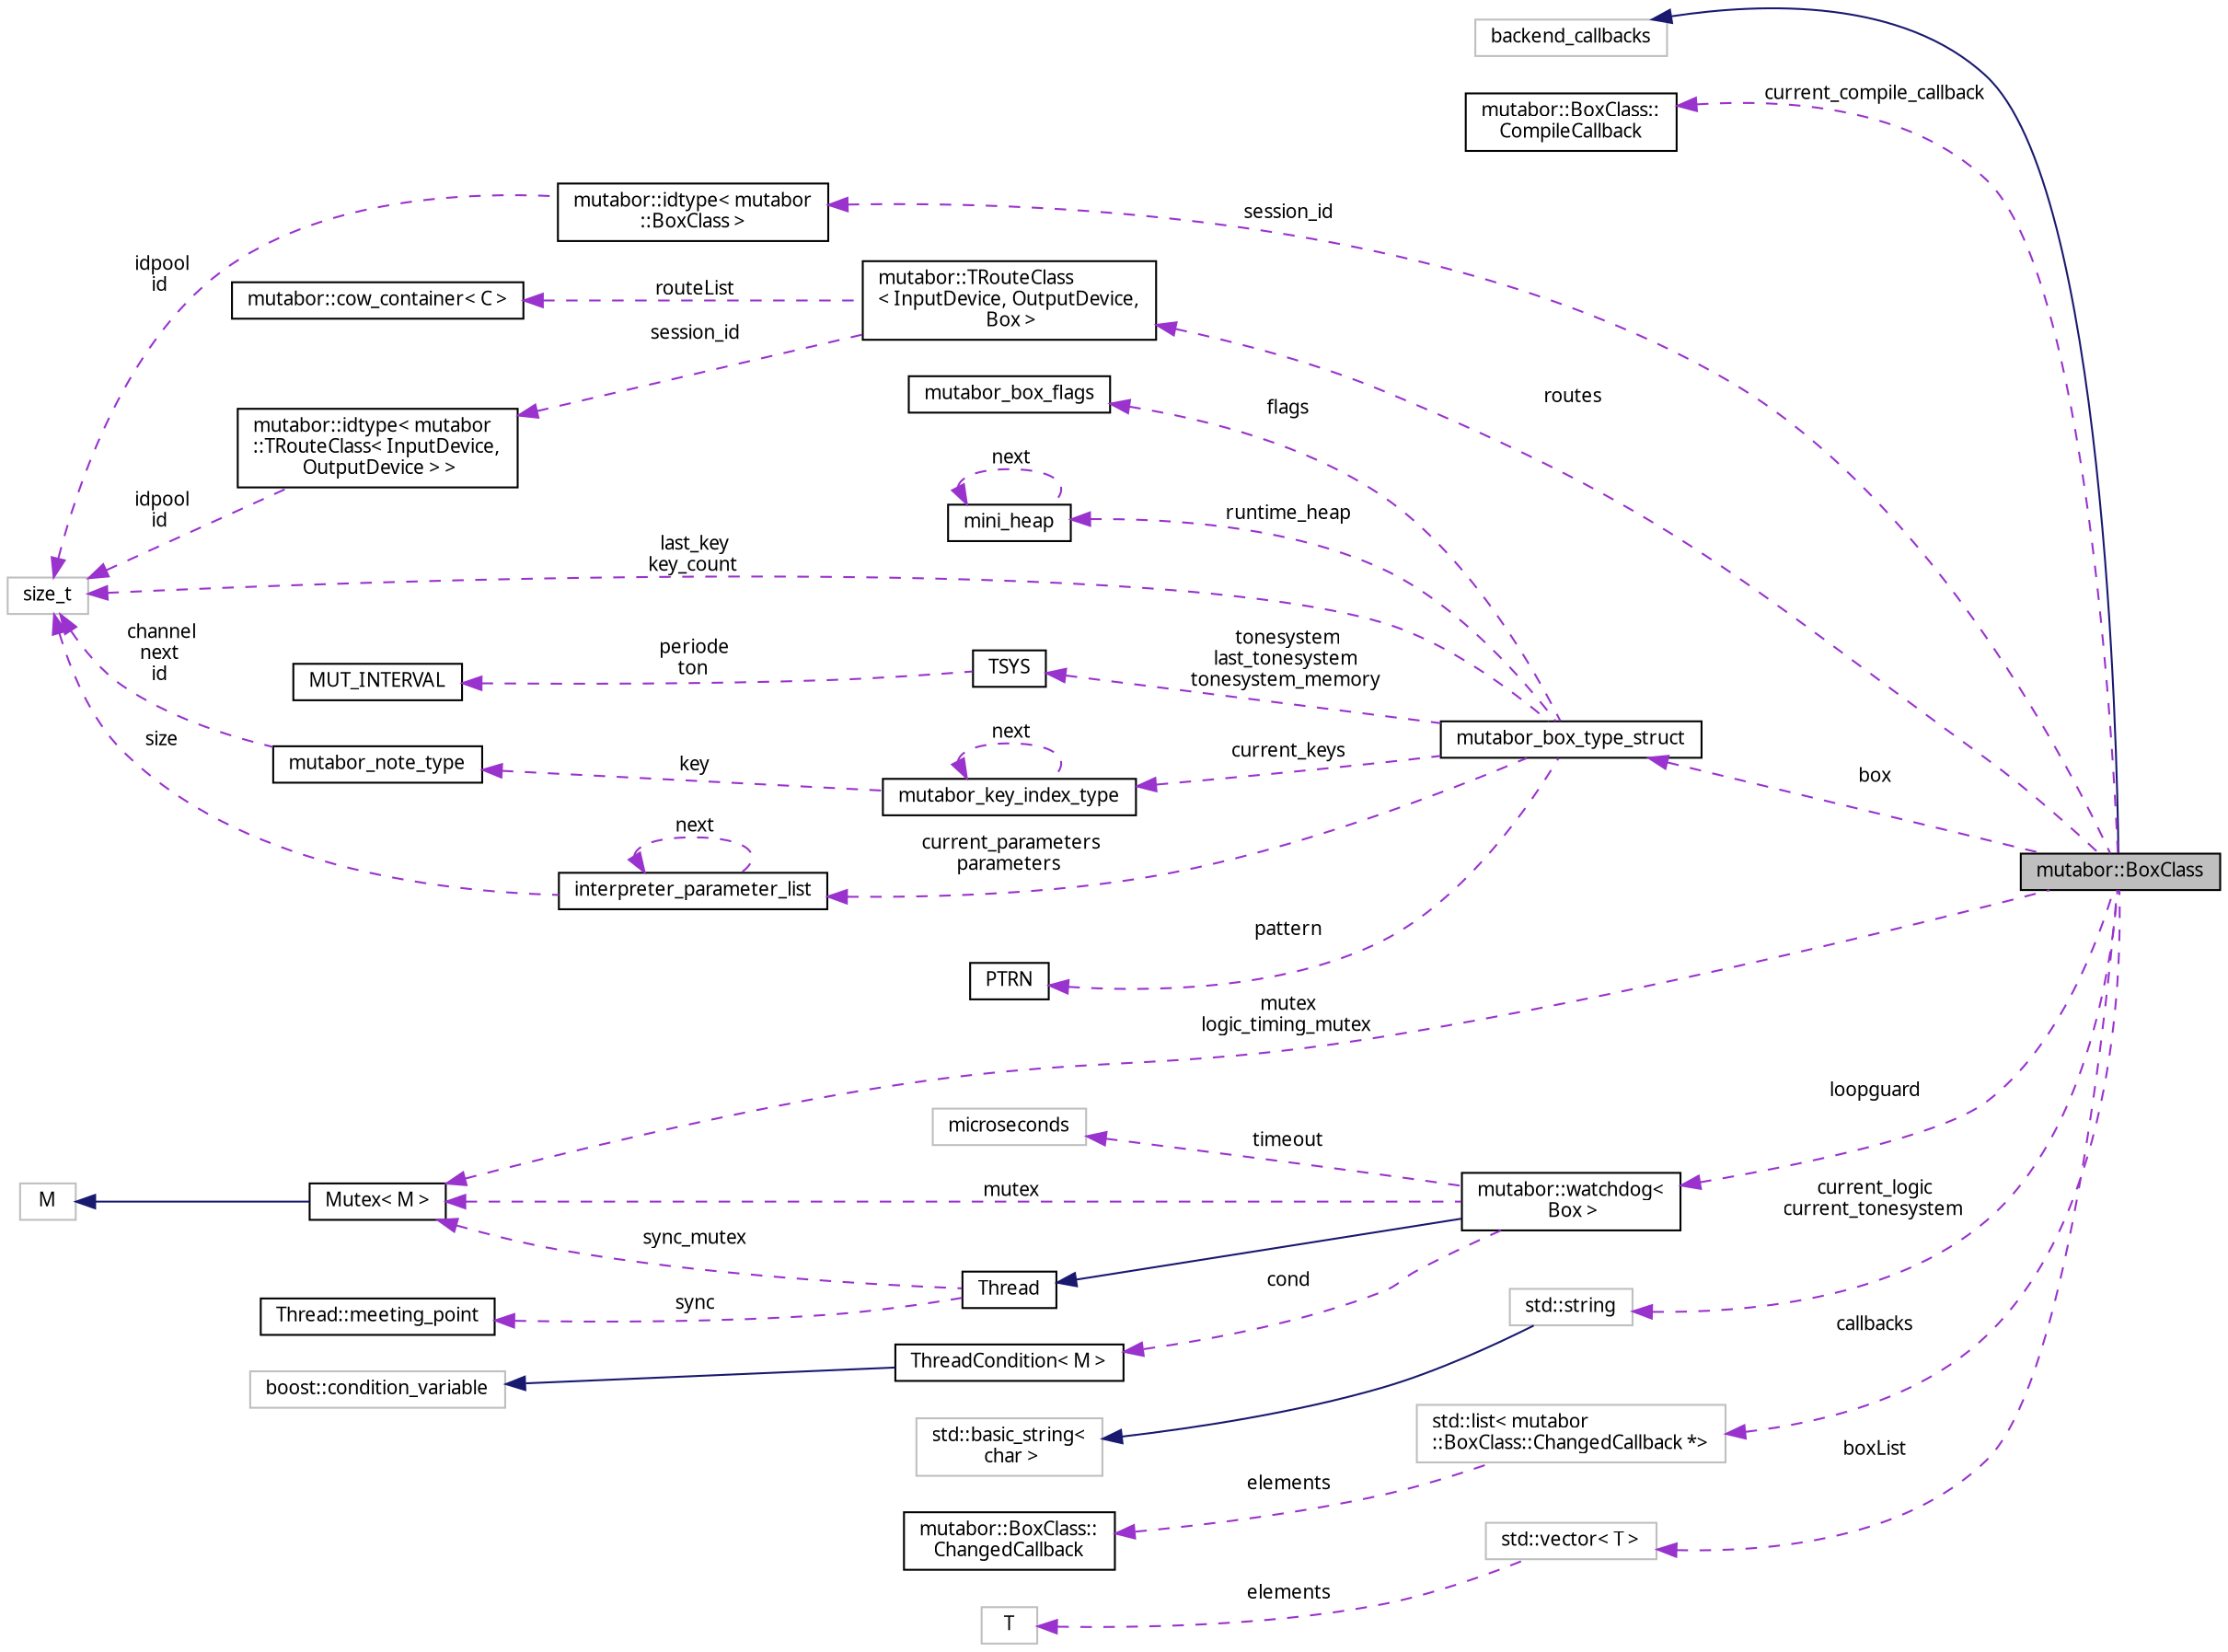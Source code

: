 digraph "mutabor::BoxClass"
{
  edge [fontname="Sans",fontsize="10",labelfontname="Sans",labelfontsize="10"];
  node [fontname="Sans",fontsize="10",shape=record];
  rankdir="LR";
  Node3 [label="mutabor::BoxClass",height=0.2,width=0.4,color="black", fillcolor="grey75", style="filled", fontcolor="black"];
  Node4 -> Node3 [dir="back",color="midnightblue",fontsize="10",style="solid",fontname="Sans"];
  Node4 [label="backend_callbacks",height=0.2,width=0.4,color="grey75", fillcolor="white", style="filled"];
  Node5 -> Node3 [dir="back",color="darkorchid3",fontsize="10",style="dashed",label=" current_compile_callback" ,fontname="Sans"];
  Node5 [label="mutabor::BoxClass::\lCompileCallback",height=0.2,width=0.4,color="black", fillcolor="white", style="filled",URL="$d2/def/structmutabor_1_1BoxClass_1_1CompileCallback.html"];
  Node6 -> Node3 [dir="back",color="darkorchid3",fontsize="10",style="dashed",label=" session_id" ,fontname="Sans"];
  Node6 [label="mutabor::idtype\< mutabor\l::BoxClass \>",height=0.2,width=0.4,color="black", fillcolor="white", style="filled",URL="$d7/dce/classmutabor_1_1idtype.html"];
  Node7 -> Node6 [dir="back",color="darkorchid3",fontsize="10",style="dashed",label=" idpool\nid" ,fontname="Sans"];
  Node7 [label="size_t",height=0.2,width=0.4,color="grey75", fillcolor="white", style="filled"];
  Node8 -> Node3 [dir="back",color="darkorchid3",fontsize="10",style="dashed",label=" loopguard" ,fontname="Sans"];
  Node8 [label="mutabor::watchdog\<\l Box \>",height=0.2,width=0.4,color="black", fillcolor="white", style="filled",URL="$d7/d6f/classmutabor_1_1watchdog.html"];
  Node9 -> Node8 [dir="back",color="midnightblue",fontsize="10",style="solid",fontname="Sans"];
  Node9 [label="Thread",height=0.2,width=0.4,color="black", fillcolor="white", style="filled",URL="$d0/d51/classThread.html"];
  Node10 -> Node9 [dir="back",color="darkorchid3",fontsize="10",style="dashed",label=" sync_mutex" ,fontname="Sans"];
  Node10 [label="Mutex\< M \>",height=0.2,width=0.4,color="black", fillcolor="white", style="filled",URL="$dd/db9/classMutex.html"];
  Node11 -> Node10 [dir="back",color="midnightblue",fontsize="10",style="solid",fontname="Sans"];
  Node11 [label="M",height=0.2,width=0.4,color="grey75", fillcolor="white", style="filled"];
  Node12 -> Node9 [dir="back",color="darkorchid3",fontsize="10",style="dashed",label=" sync" ,fontname="Sans"];
  Node12 [label="Thread::meeting_point",height=0.2,width=0.4,color="black", fillcolor="white", style="filled",URL="$dd/da9/classThread_1_1meeting__point.html"];
  Node13 -> Node8 [dir="back",color="darkorchid3",fontsize="10",style="dashed",label=" cond" ,fontname="Sans"];
  Node13 [label="ThreadCondition\< M \>",height=0.2,width=0.4,color="black", fillcolor="white", style="filled",URL="$d3/d55/classThreadCondition.html"];
  Node14 -> Node13 [dir="back",color="midnightblue",fontsize="10",style="solid",fontname="Sans"];
  Node14 [label="boost::condition_variable",height=0.2,width=0.4,color="grey75", fillcolor="white", style="filled"];
  Node10 -> Node8 [dir="back",color="darkorchid3",fontsize="10",style="dashed",label=" mutex" ,fontname="Sans"];
  Node15 -> Node8 [dir="back",color="darkorchid3",fontsize="10",style="dashed",label=" timeout" ,fontname="Sans"];
  Node15 [label="microseconds",height=0.2,width=0.4,color="grey75", fillcolor="white", style="filled"];
  Node16 -> Node3 [dir="back",color="darkorchid3",fontsize="10",style="dashed",label=" box" ,fontname="Sans"];
  Node16 [label="mutabor_box_type_struct",height=0.2,width=0.4,color="black", fillcolor="white", style="filled",URL="$d6/dee/structmutabor__box__type__struct.html",tooltip="Mutabor box type. "];
  Node17 -> Node16 [dir="back",color="darkorchid3",fontsize="10",style="dashed",label=" pattern" ,fontname="Sans"];
  Node17 [label="PTRN",height=0.2,width=0.4,color="black", fillcolor="white", style="filled",URL="$d3/dc4/structPTRN.html"];
  Node18 -> Node16 [dir="back",color="darkorchid3",fontsize="10",style="dashed",label=" current_keys" ,fontname="Sans"];
  Node18 [label="mutabor_key_index_type",height=0.2,width=0.4,color="black", fillcolor="white", style="filled",URL="$d9/df2/structmutabor__key__index__type.html"];
  Node19 -> Node18 [dir="back",color="darkorchid3",fontsize="10",style="dashed",label=" key" ,fontname="Sans"];
  Node19 [label="mutabor_note_type",height=0.2,width=0.4,color="black", fillcolor="white", style="filled",URL="$d6/d0c/structmutabor__note__type.html",tooltip="linked list containing key information for incoming keys or notes. "];
  Node7 -> Node19 [dir="back",color="darkorchid3",fontsize="10",style="dashed",label=" channel\nnext\nid" ,fontname="Sans"];
  Node18 -> Node18 [dir="back",color="darkorchid3",fontsize="10",style="dashed",label=" next" ,fontname="Sans"];
  Node20 -> Node16 [dir="back",color="darkorchid3",fontsize="10",style="dashed",label=" flags" ,fontname="Sans"];
  Node20 [label="mutabor_box_flags",height=0.2,width=0.4,color="black", fillcolor="white", style="filled",URL="$df/da9/structmutabor__box__flags.html"];
  Node21 -> Node16 [dir="back",color="darkorchid3",fontsize="10",style="dashed",label=" runtime_heap" ,fontname="Sans"];
  Node21 [label="mini_heap",height=0.2,width=0.4,color="black", fillcolor="white", style="filled",URL="$df/d0f/structmini__heap.html"];
  Node21 -> Node21 [dir="back",color="darkorchid3",fontsize="10",style="dashed",label=" next" ,fontname="Sans"];
  Node22 -> Node16 [dir="back",color="darkorchid3",fontsize="10",style="dashed",label=" tonesystem\nlast_tonesystem\ntonesystem_memory" ,fontname="Sans"];
  Node22 [label="TSYS",height=0.2,width=0.4,color="black", fillcolor="white", style="filled",URL="$d4/d2a/structTSYS.html"];
  Node23 -> Node22 [dir="back",color="darkorchid3",fontsize="10",style="dashed",label=" periode\nton" ,fontname="Sans"];
  Node23 [label="MUT_INTERVAL",height=0.2,width=0.4,color="black", fillcolor="white", style="filled",URL="$d6/dcd/structMUT__INTERVAL.html"];
  Node24 -> Node16 [dir="back",color="darkorchid3",fontsize="10",style="dashed",label=" current_parameters\nparameters" ,fontname="Sans"];
  Node24 [label="interpreter_parameter_list",height=0.2,width=0.4,color="black", fillcolor="white", style="filled",URL="$da/d32/structinterpreter__parameter__list.html"];
  Node24 -> Node24 [dir="back",color="darkorchid3",fontsize="10",style="dashed",label=" next" ,fontname="Sans"];
  Node7 -> Node24 [dir="back",color="darkorchid3",fontsize="10",style="dashed",label=" size" ,fontname="Sans"];
  Node7 -> Node16 [dir="back",color="darkorchid3",fontsize="10",style="dashed",label=" last_key\nkey_count" ,fontname="Sans"];
  Node25 -> Node3 [dir="back",color="darkorchid3",fontsize="10",style="dashed",label=" routes" ,fontname="Sans"];
  Node25 [label="mutabor::TRouteClass\l\< InputDevice, OutputDevice,\l Box \>",height=0.2,width=0.4,color="black", fillcolor="white", style="filled",URL="$db/d05/classmutabor_1_1TRouteClass.html"];
  Node26 -> Node25 [dir="back",color="darkorchid3",fontsize="10",style="dashed",label=" routeList" ,fontname="Sans"];
  Node26 [label="mutabor::cow_container\< C \>",height=0.2,width=0.4,color="black", fillcolor="white", style="filled",URL="$df/d40/classmutabor_1_1cow__container.html"];
  Node27 -> Node25 [dir="back",color="darkorchid3",fontsize="10",style="dashed",label=" session_id" ,fontname="Sans"];
  Node27 [label="mutabor::idtype\< mutabor\l::TRouteClass\< InputDevice,\l OutputDevice \> \>",height=0.2,width=0.4,color="black", fillcolor="white", style="filled",URL="$d7/dce/classmutabor_1_1idtype.html"];
  Node7 -> Node27 [dir="back",color="darkorchid3",fontsize="10",style="dashed",label=" idpool\nid" ,fontname="Sans"];
  Node10 -> Node3 [dir="back",color="darkorchid3",fontsize="10",style="dashed",label=" mutex\nlogic_timing_mutex" ,fontname="Sans"];
  Node28 -> Node3 [dir="back",color="darkorchid3",fontsize="10",style="dashed",label=" current_logic\ncurrent_tonesystem" ,fontname="Sans"];
  Node28 [label="std::string",height=0.2,width=0.4,color="grey75", fillcolor="white", style="filled",tooltip="STL class. "];
  Node29 -> Node28 [dir="back",color="midnightblue",fontsize="10",style="solid",fontname="Sans"];
  Node29 [label="std::basic_string\<\l char \>",height=0.2,width=0.4,color="grey75", fillcolor="white", style="filled",tooltip="STL class. "];
  Node30 -> Node3 [dir="back",color="darkorchid3",fontsize="10",style="dashed",label=" callbacks" ,fontname="Sans"];
  Node30 [label="std::list\< mutabor\l::BoxClass::ChangedCallback *\>",height=0.2,width=0.4,color="grey75", fillcolor="white", style="filled"];
  Node31 -> Node30 [dir="back",color="darkorchid3",fontsize="10",style="dashed",label=" elements" ,fontname="Sans"];
  Node31 [label="mutabor::BoxClass::\lChangedCallback",height=0.2,width=0.4,color="black", fillcolor="white", style="filled",URL="$da/dd8/structmutabor_1_1BoxClass_1_1ChangedCallback.html"];
  Node32 -> Node3 [dir="back",color="darkorchid3",fontsize="10",style="dashed",label=" boxList" ,fontname="Sans"];
  Node32 [label="std::vector\< T \>",height=0.2,width=0.4,color="grey75", fillcolor="white", style="filled",tooltip="STL class. "];
  Node33 -> Node32 [dir="back",color="darkorchid3",fontsize="10",style="dashed",label=" elements" ,fontname="Sans"];
  Node33 [label="T",height=0.2,width=0.4,color="grey75", fillcolor="white", style="filled"];
}
